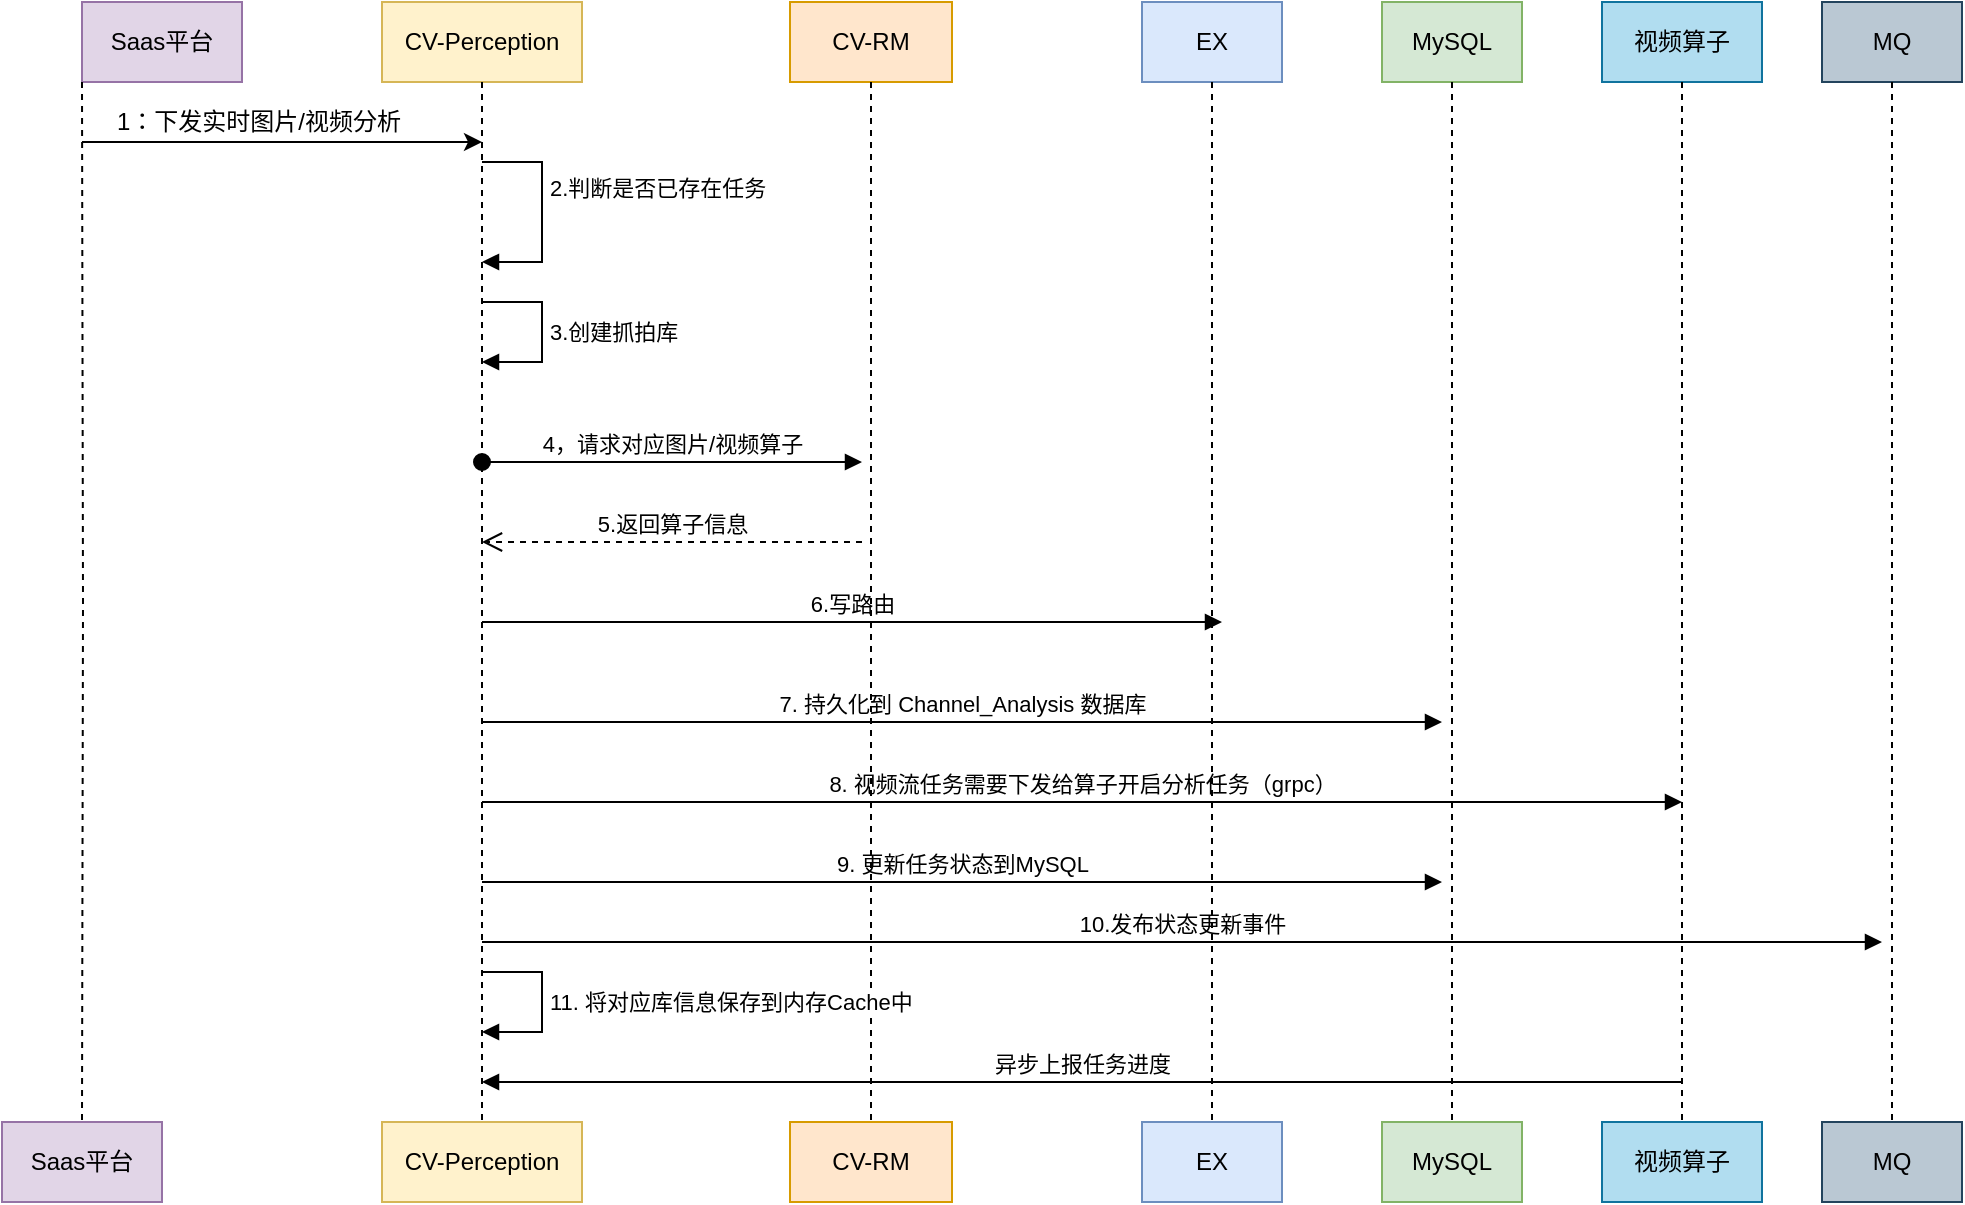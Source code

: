 <mxfile version="24.7.5">
  <diagram name="第 1 页" id="NMHc7NdeImHY1prMpwUW">
    <mxGraphModel dx="1147" dy="708" grid="1" gridSize="10" guides="1" tooltips="1" connect="1" arrows="1" fold="1" page="1" pageScale="1" pageWidth="827" pageHeight="1169" math="0" shadow="0">
      <root>
        <mxCell id="0" />
        <mxCell id="1" parent="0" />
        <mxCell id="VjbKFeKNcHJvRqxNimhH-12" value="" style="group" vertex="1" connectable="0" parent="1">
          <mxGeometry x="60" y="70" width="210" height="550" as="geometry" />
        </mxCell>
        <mxCell id="VjbKFeKNcHJvRqxNimhH-1" value="Saas平台" style="rounded=0;whiteSpace=wrap;html=1;fillColor=#e1d5e7;strokeColor=#9673a6;" vertex="1" parent="VjbKFeKNcHJvRqxNimhH-12">
          <mxGeometry width="80" height="40" as="geometry" />
        </mxCell>
        <mxCell id="VjbKFeKNcHJvRqxNimhH-27" value="" style="endArrow=classic;html=1;rounded=0;" edge="1" parent="VjbKFeKNcHJvRqxNimhH-12">
          <mxGeometry width="50" height="50" relative="1" as="geometry">
            <mxPoint y="70" as="sourcePoint" />
            <mxPoint x="200" y="70" as="targetPoint" />
            <Array as="points" />
          </mxGeometry>
        </mxCell>
        <mxCell id="VjbKFeKNcHJvRqxNimhH-31" value="&lt;font style=&quot;font-size: 12px;&quot;&gt;1：下发实时图片/视频分析&lt;/font&gt;" style="edgeLabel;html=1;align=center;verticalAlign=middle;resizable=0;points=[];" vertex="1" connectable="0" parent="VjbKFeKNcHJvRqxNimhH-27">
          <mxGeometry x="-0.12" y="-4" relative="1" as="geometry">
            <mxPoint y="-14" as="offset" />
          </mxGeometry>
        </mxCell>
        <mxCell id="VjbKFeKNcHJvRqxNimhH-16" value="" style="group" vertex="1" connectable="0" parent="1">
          <mxGeometry x="414" y="70" width="81" height="550" as="geometry" />
        </mxCell>
        <mxCell id="VjbKFeKNcHJvRqxNimhH-7" value="CV-RM" style="rounded=0;whiteSpace=wrap;html=1;fillColor=#ffe6cc;strokeColor=#d79b00;" vertex="1" parent="VjbKFeKNcHJvRqxNimhH-16">
          <mxGeometry width="81" height="40" as="geometry" />
        </mxCell>
        <mxCell id="VjbKFeKNcHJvRqxNimhH-19" value="" style="group" vertex="1" connectable="0" parent="1">
          <mxGeometry x="590" y="70" width="70" height="550" as="geometry" />
        </mxCell>
        <mxCell id="VjbKFeKNcHJvRqxNimhH-8" value="EX" style="rounded=0;whiteSpace=wrap;html=1;fillColor=#dae8fc;strokeColor=#6c8ebf;" vertex="1" parent="VjbKFeKNcHJvRqxNimhH-19">
          <mxGeometry width="70" height="40" as="geometry" />
        </mxCell>
        <mxCell id="VjbKFeKNcHJvRqxNimhH-22" value="" style="group" vertex="1" connectable="0" parent="1">
          <mxGeometry x="710" y="70" width="70" height="550" as="geometry" />
        </mxCell>
        <mxCell id="VjbKFeKNcHJvRqxNimhH-9" value="MySQL" style="rounded=0;whiteSpace=wrap;html=1;fillColor=#d5e8d4;strokeColor=#82b366;" vertex="1" parent="VjbKFeKNcHJvRqxNimhH-22">
          <mxGeometry width="70" height="40" as="geometry" />
        </mxCell>
        <mxCell id="VjbKFeKNcHJvRqxNimhH-29" value="" style="group" vertex="1" connectable="0" parent="1">
          <mxGeometry x="930" y="70" width="70" height="550" as="geometry" />
        </mxCell>
        <mxCell id="VjbKFeKNcHJvRqxNimhH-11" value="MQ" style="rounded=0;whiteSpace=wrap;html=1;fillColor=#bac8d3;strokeColor=#23445d;" vertex="1" parent="VjbKFeKNcHJvRqxNimhH-29">
          <mxGeometry width="70" height="40" as="geometry" />
        </mxCell>
        <mxCell id="VjbKFeKNcHJvRqxNimhH-30" value="" style="group" vertex="1" connectable="0" parent="1">
          <mxGeometry x="820" y="70" width="80" height="550" as="geometry" />
        </mxCell>
        <mxCell id="VjbKFeKNcHJvRqxNimhH-10" value="视频算子" style="rounded=0;whiteSpace=wrap;html=1;fillColor=#b1ddf0;strokeColor=#10739e;" vertex="1" parent="VjbKFeKNcHJvRqxNimhH-30">
          <mxGeometry width="80" height="40" as="geometry" />
        </mxCell>
        <mxCell id="VjbKFeKNcHJvRqxNimhH-13" value="" style="group" vertex="1" connectable="0" parent="1">
          <mxGeometry x="210" y="70" width="100" height="550" as="geometry" />
        </mxCell>
        <mxCell id="VjbKFeKNcHJvRqxNimhH-4" value="CV-Perception" style="rounded=0;whiteSpace=wrap;html=1;fillColor=#fff2cc;strokeColor=#d6b656;" vertex="1" parent="VjbKFeKNcHJvRqxNimhH-13">
          <mxGeometry width="100" height="40" as="geometry" />
        </mxCell>
        <mxCell id="VjbKFeKNcHJvRqxNimhH-34" value="2.判断是否已存在任务" style="html=1;align=left;spacingLeft=2;endArrow=block;rounded=0;edgeStyle=orthogonalEdgeStyle;curved=0;rounded=0;" edge="1" parent="VjbKFeKNcHJvRqxNimhH-13">
          <mxGeometry x="-0.231" relative="1" as="geometry">
            <mxPoint x="50" y="80" as="sourcePoint" />
            <Array as="points">
              <mxPoint x="80" y="80" />
              <mxPoint x="80" y="130" />
              <mxPoint x="50" y="130" />
            </Array>
            <mxPoint x="50" y="130" as="targetPoint" />
            <mxPoint as="offset" />
          </mxGeometry>
        </mxCell>
        <mxCell id="VjbKFeKNcHJvRqxNimhH-50" value="3.创建抓拍库" style="html=1;align=left;spacingLeft=2;endArrow=block;rounded=0;edgeStyle=orthogonalEdgeStyle;curved=0;rounded=0;" edge="1" parent="VjbKFeKNcHJvRqxNimhH-13">
          <mxGeometry relative="1" as="geometry">
            <mxPoint x="50" y="150" as="sourcePoint" />
            <Array as="points">
              <mxPoint x="80" y="180" />
            </Array>
            <mxPoint x="50" y="180" as="targetPoint" />
          </mxGeometry>
        </mxCell>
        <mxCell id="VjbKFeKNcHJvRqxNimhH-51" value="4，请求对应图片/视频算子" style="html=1;verticalAlign=bottom;startArrow=oval;startFill=1;endArrow=block;startSize=8;curved=0;rounded=0;" edge="1" parent="VjbKFeKNcHJvRqxNimhH-13">
          <mxGeometry width="60" relative="1" as="geometry">
            <mxPoint x="50" y="230" as="sourcePoint" />
            <mxPoint x="240" y="230" as="targetPoint" />
          </mxGeometry>
        </mxCell>
        <mxCell id="VjbKFeKNcHJvRqxNimhH-52" value="5.返回算子信息" style="html=1;verticalAlign=bottom;endArrow=open;dashed=1;endSize=8;curved=0;rounded=0;" edge="1" parent="VjbKFeKNcHJvRqxNimhH-13">
          <mxGeometry relative="1" as="geometry">
            <mxPoint x="240" y="270" as="sourcePoint" />
            <mxPoint x="50" y="270" as="targetPoint" />
          </mxGeometry>
        </mxCell>
        <mxCell id="VjbKFeKNcHJvRqxNimhH-53" value="6.写路由" style="html=1;verticalAlign=bottom;endArrow=block;curved=0;rounded=0;" edge="1" parent="VjbKFeKNcHJvRqxNimhH-13">
          <mxGeometry width="80" relative="1" as="geometry">
            <mxPoint x="50" y="310" as="sourcePoint" />
            <mxPoint x="420" y="310" as="targetPoint" />
          </mxGeometry>
        </mxCell>
        <mxCell id="VjbKFeKNcHJvRqxNimhH-55" value="8. 视频流任务需要下发给算子开启分析任务（grpc）" style="html=1;verticalAlign=bottom;endArrow=block;curved=0;rounded=0;" edge="1" parent="VjbKFeKNcHJvRqxNimhH-13">
          <mxGeometry width="80" relative="1" as="geometry">
            <mxPoint x="50" y="400" as="sourcePoint" />
            <mxPoint x="650" y="400" as="targetPoint" />
          </mxGeometry>
        </mxCell>
        <mxCell id="VjbKFeKNcHJvRqxNimhH-57" value="9. 更新任务状态到MySQL" style="html=1;verticalAlign=bottom;endArrow=block;curved=0;rounded=0;" edge="1" parent="VjbKFeKNcHJvRqxNimhH-13">
          <mxGeometry width="80" relative="1" as="geometry">
            <mxPoint x="50" y="440" as="sourcePoint" />
            <mxPoint x="530" y="440" as="targetPoint" />
          </mxGeometry>
        </mxCell>
        <mxCell id="VjbKFeKNcHJvRqxNimhH-58" value="10.发布状态更新事件" style="html=1;verticalAlign=bottom;endArrow=block;curved=0;rounded=0;" edge="1" parent="VjbKFeKNcHJvRqxNimhH-13">
          <mxGeometry width="80" relative="1" as="geometry">
            <mxPoint x="50" y="470" as="sourcePoint" />
            <mxPoint x="750" y="470" as="targetPoint" />
          </mxGeometry>
        </mxCell>
        <mxCell id="VjbKFeKNcHJvRqxNimhH-54" value="7. 持久化到 Channel_Analysis 数据库" style="html=1;verticalAlign=bottom;endArrow=block;curved=0;rounded=0;" edge="1" parent="1">
          <mxGeometry width="80" relative="1" as="geometry">
            <mxPoint x="260" y="430" as="sourcePoint" />
            <mxPoint x="740" y="430" as="targetPoint" />
          </mxGeometry>
        </mxCell>
        <mxCell id="VjbKFeKNcHJvRqxNimhH-5" value="CV-Perception" style="rounded=0;whiteSpace=wrap;html=1;fillColor=#fff2cc;strokeColor=#d6b656;" vertex="1" parent="1">
          <mxGeometry x="210" y="630" width="100" height="40" as="geometry" />
        </mxCell>
        <mxCell id="VjbKFeKNcHJvRqxNimhH-6" style="edgeStyle=orthogonalEdgeStyle;rounded=0;orthogonalLoop=1;jettySize=auto;html=1;exitX=0.5;exitY=1;exitDx=0;exitDy=0;entryX=0.5;entryY=0;entryDx=0;entryDy=0;endArrow=none;endFill=0;dashed=1;" edge="1" parent="1" source="VjbKFeKNcHJvRqxNimhH-4" target="VjbKFeKNcHJvRqxNimhH-5">
          <mxGeometry relative="1" as="geometry" />
        </mxCell>
        <mxCell id="VjbKFeKNcHJvRqxNimhH-2" value="Saas平台" style="rounded=0;whiteSpace=wrap;html=1;fillColor=#e1d5e7;strokeColor=#9673a6;" vertex="1" parent="1">
          <mxGeometry x="20" y="630" width="80" height="40" as="geometry" />
        </mxCell>
        <mxCell id="VjbKFeKNcHJvRqxNimhH-3" style="edgeStyle=orthogonalEdgeStyle;rounded=0;orthogonalLoop=1;jettySize=auto;html=1;entryX=0.5;entryY=0;entryDx=0;entryDy=0;endArrow=none;endFill=0;dashed=1;" edge="1" parent="1" target="VjbKFeKNcHJvRqxNimhH-2">
          <mxGeometry relative="1" as="geometry">
            <mxPoint x="60" y="110" as="sourcePoint" />
          </mxGeometry>
        </mxCell>
        <mxCell id="VjbKFeKNcHJvRqxNimhH-14" value="CV-RM" style="rounded=0;whiteSpace=wrap;html=1;fillColor=#ffe6cc;strokeColor=#d79b00;" vertex="1" parent="1">
          <mxGeometry x="414" y="630" width="81" height="40" as="geometry" />
        </mxCell>
        <mxCell id="VjbKFeKNcHJvRqxNimhH-15" style="edgeStyle=orthogonalEdgeStyle;rounded=0;orthogonalLoop=1;jettySize=auto;html=1;exitX=0.5;exitY=1;exitDx=0;exitDy=0;entryX=0.5;entryY=0;entryDx=0;entryDy=0;endArrow=none;endFill=0;dashed=1;" edge="1" parent="1" source="VjbKFeKNcHJvRqxNimhH-7" target="VjbKFeKNcHJvRqxNimhH-14">
          <mxGeometry relative="1" as="geometry" />
        </mxCell>
        <mxCell id="VjbKFeKNcHJvRqxNimhH-17" value="EX" style="rounded=0;whiteSpace=wrap;html=1;fillColor=#dae8fc;strokeColor=#6c8ebf;" vertex="1" parent="1">
          <mxGeometry x="590" y="630" width="70" height="40" as="geometry" />
        </mxCell>
        <mxCell id="VjbKFeKNcHJvRqxNimhH-18" style="edgeStyle=orthogonalEdgeStyle;rounded=0;orthogonalLoop=1;jettySize=auto;html=1;exitX=0.5;exitY=1;exitDx=0;exitDy=0;entryX=0.5;entryY=0;entryDx=0;entryDy=0;endArrow=none;endFill=0;dashed=1;" edge="1" parent="1" source="VjbKFeKNcHJvRqxNimhH-8" target="VjbKFeKNcHJvRqxNimhH-17">
          <mxGeometry relative="1" as="geometry" />
        </mxCell>
        <mxCell id="VjbKFeKNcHJvRqxNimhH-20" value="MySQL" style="rounded=0;whiteSpace=wrap;html=1;fillColor=#d5e8d4;strokeColor=#82b366;" vertex="1" parent="1">
          <mxGeometry x="710" y="630" width="70" height="40" as="geometry" />
        </mxCell>
        <mxCell id="VjbKFeKNcHJvRqxNimhH-21" style="edgeStyle=orthogonalEdgeStyle;rounded=0;orthogonalLoop=1;jettySize=auto;html=1;exitX=0.5;exitY=1;exitDx=0;exitDy=0;entryX=0.5;entryY=0;entryDx=0;entryDy=0;endArrow=none;endFill=0;dashed=1;" edge="1" parent="1" source="VjbKFeKNcHJvRqxNimhH-9" target="VjbKFeKNcHJvRqxNimhH-20">
          <mxGeometry relative="1" as="geometry" />
        </mxCell>
        <mxCell id="VjbKFeKNcHJvRqxNimhH-23" value="视频算子" style="rounded=0;whiteSpace=wrap;html=1;fillColor=#b1ddf0;strokeColor=#10739e;" vertex="1" parent="1">
          <mxGeometry x="820" y="630" width="80" height="40" as="geometry" />
        </mxCell>
        <mxCell id="VjbKFeKNcHJvRqxNimhH-24" style="edgeStyle=orthogonalEdgeStyle;rounded=0;orthogonalLoop=1;jettySize=auto;html=1;exitX=0.5;exitY=1;exitDx=0;exitDy=0;entryX=0.5;entryY=0;entryDx=0;entryDy=0;endArrow=none;endFill=0;dashed=1;" edge="1" parent="1" source="VjbKFeKNcHJvRqxNimhH-10" target="VjbKFeKNcHJvRqxNimhH-23">
          <mxGeometry relative="1" as="geometry" />
        </mxCell>
        <mxCell id="VjbKFeKNcHJvRqxNimhH-25" value="MQ" style="rounded=0;whiteSpace=wrap;html=1;fillColor=#bac8d3;strokeColor=#23445d;" vertex="1" parent="1">
          <mxGeometry x="930" y="630" width="70" height="40" as="geometry" />
        </mxCell>
        <mxCell id="VjbKFeKNcHJvRqxNimhH-26" style="edgeStyle=orthogonalEdgeStyle;rounded=0;orthogonalLoop=1;jettySize=auto;html=1;exitX=0.5;exitY=1;exitDx=0;exitDy=0;entryX=0.5;entryY=0;entryDx=0;entryDy=0;endArrow=none;endFill=0;dashed=1;" edge="1" parent="1" source="VjbKFeKNcHJvRqxNimhH-11" target="VjbKFeKNcHJvRqxNimhH-25">
          <mxGeometry relative="1" as="geometry" />
        </mxCell>
        <mxCell id="VjbKFeKNcHJvRqxNimhH-61" value="11. 将对应库信息保存到内存Cache中" style="html=1;align=left;spacingLeft=2;endArrow=block;rounded=0;edgeStyle=orthogonalEdgeStyle;curved=0;rounded=0;" edge="1" parent="1">
          <mxGeometry relative="1" as="geometry">
            <mxPoint x="260" y="555" as="sourcePoint" />
            <Array as="points">
              <mxPoint x="290" y="585" />
            </Array>
            <mxPoint x="260" y="585" as="targetPoint" />
          </mxGeometry>
        </mxCell>
        <mxCell id="VjbKFeKNcHJvRqxNimhH-62" value="异步上报任务进度" style="html=1;verticalAlign=bottom;endArrow=block;curved=0;rounded=0;" edge="1" parent="1">
          <mxGeometry width="80" relative="1" as="geometry">
            <mxPoint x="860" y="610" as="sourcePoint" />
            <mxPoint x="260" y="610" as="targetPoint" />
          </mxGeometry>
        </mxCell>
      </root>
    </mxGraphModel>
  </diagram>
</mxfile>
